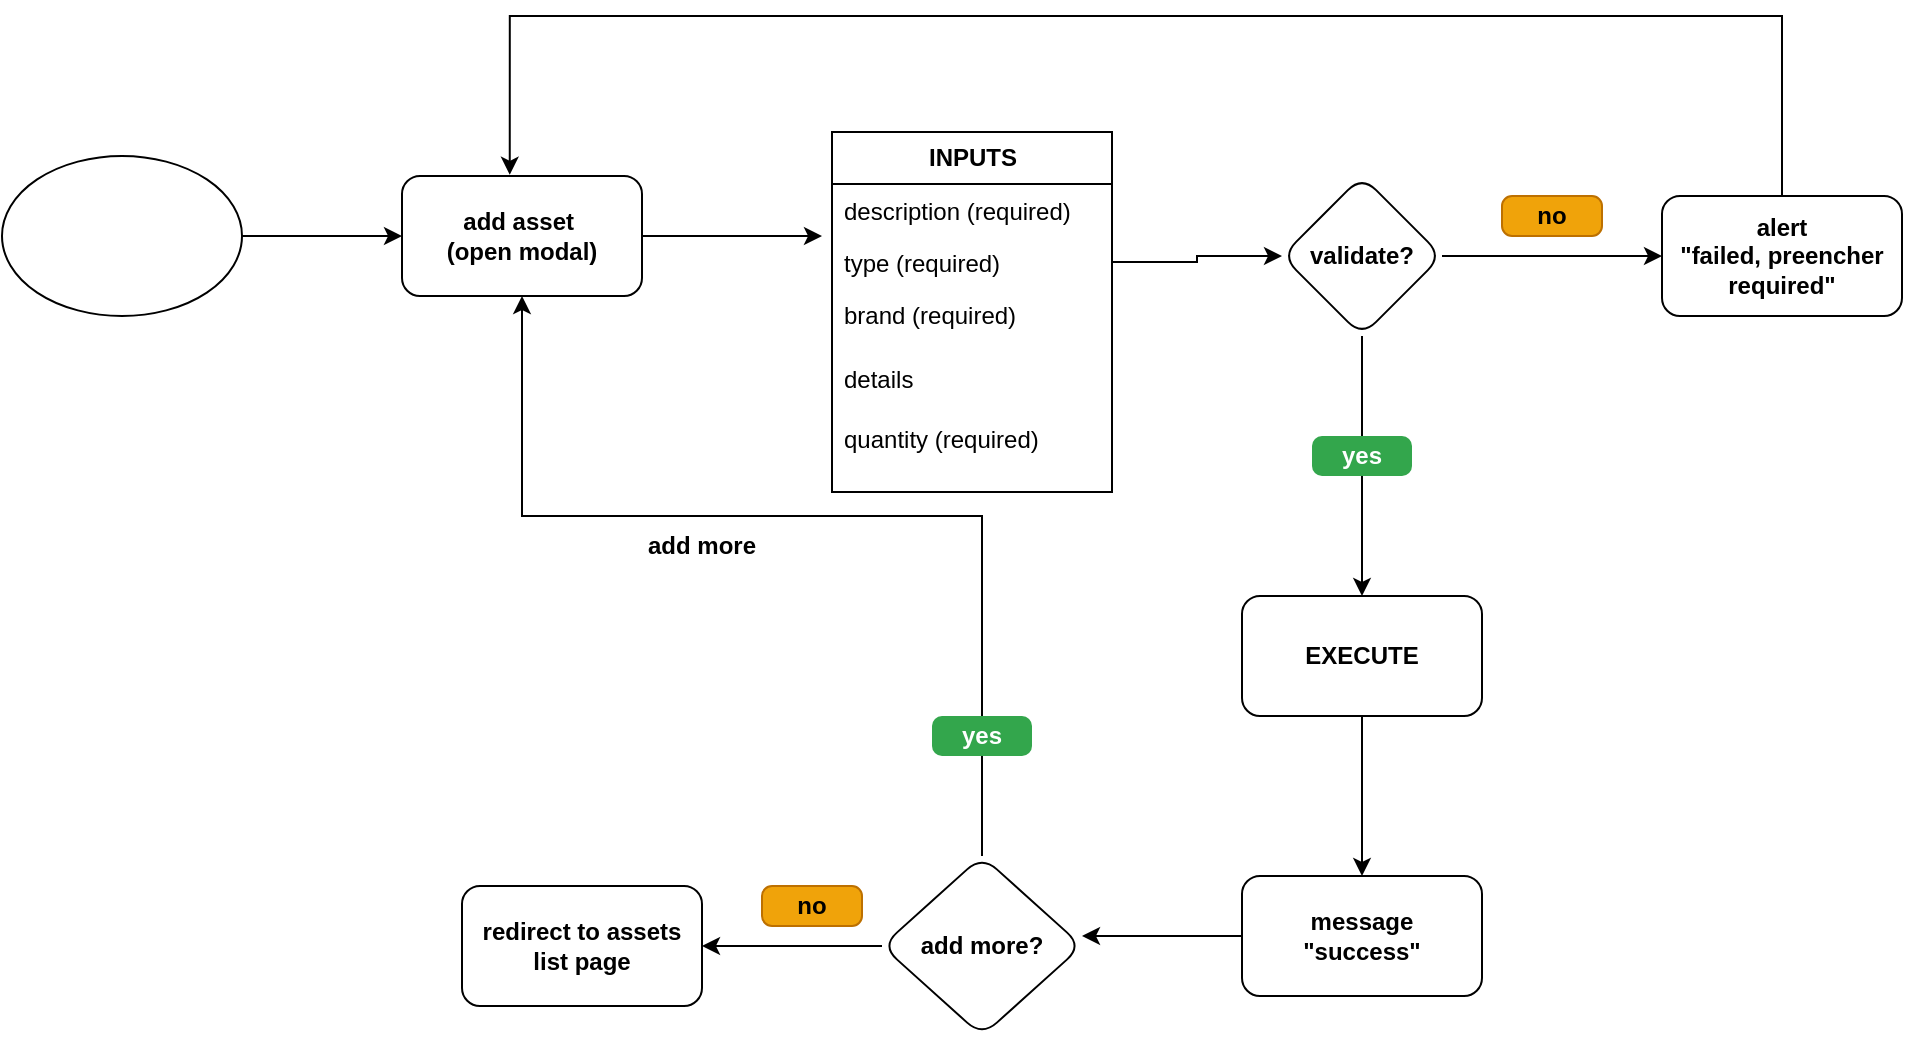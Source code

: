 <mxfile version="24.8.3">
  <diagram name="Page-1" id="HiSi8XqSGzYzdJ4KszcU">
    <mxGraphModel dx="983" dy="1349" grid="1" gridSize="10" guides="1" tooltips="1" connect="1" arrows="1" fold="1" page="1" pageScale="1" pageWidth="1169" pageHeight="827" math="0" shadow="0">
      <root>
        <mxCell id="0" />
        <mxCell id="1" parent="0" />
        <mxCell id="mnVkWZaKi6S8da9fVPBb-11" value="" style="edgeStyle=orthogonalEdgeStyle;rounded=0;orthogonalLoop=1;jettySize=auto;html=1;" parent="1" source="mnVkWZaKi6S8da9fVPBb-1" target="mnVkWZaKi6S8da9fVPBb-10" edge="1">
          <mxGeometry relative="1" as="geometry" />
        </mxCell>
        <mxCell id="mnVkWZaKi6S8da9fVPBb-1" value="" style="ellipse;whiteSpace=wrap;html=1;" parent="1" vertex="1">
          <mxGeometry x="30" y="30" width="120" height="80" as="geometry" />
        </mxCell>
        <mxCell id="mnVkWZaKi6S8da9fVPBb-6" value="INPUTS" style="swimlane;fontStyle=1;childLayout=stackLayout;horizontal=1;startSize=26;fillColor=none;horizontalStack=0;resizeParent=1;resizeParentMax=0;resizeLast=0;collapsible=1;marginBottom=0;html=1;" parent="1" vertex="1">
          <mxGeometry x="445" y="18" width="140" height="180" as="geometry" />
        </mxCell>
        <mxCell id="mnVkWZaKi6S8da9fVPBb-7" value="description (required)" style="text;strokeColor=none;fillColor=none;align=left;verticalAlign=top;spacingLeft=4;spacingRight=4;overflow=hidden;rotatable=0;points=[[0,0.5],[1,0.5]];portConstraint=eastwest;whiteSpace=wrap;html=1;" parent="mnVkWZaKi6S8da9fVPBb-6" vertex="1">
          <mxGeometry y="26" width="140" height="26" as="geometry" />
        </mxCell>
        <mxCell id="mnVkWZaKi6S8da9fVPBb-8" value="type (required)" style="text;strokeColor=none;fillColor=none;align=left;verticalAlign=top;spacingLeft=4;spacingRight=4;overflow=hidden;rotatable=0;points=[[0,0.5],[1,0.5]];portConstraint=eastwest;whiteSpace=wrap;html=1;" parent="mnVkWZaKi6S8da9fVPBb-6" vertex="1">
          <mxGeometry y="52" width="140" height="26" as="geometry" />
        </mxCell>
        <mxCell id="mnVkWZaKi6S8da9fVPBb-9" value="brand (required)" style="text;strokeColor=none;fillColor=none;align=left;verticalAlign=top;spacingLeft=4;spacingRight=4;overflow=hidden;rotatable=0;points=[[0,0.5],[1,0.5]];portConstraint=eastwest;whiteSpace=wrap;html=1;" parent="mnVkWZaKi6S8da9fVPBb-6" vertex="1">
          <mxGeometry y="78" width="140" height="32" as="geometry" />
        </mxCell>
        <mxCell id="mnVkWZaKi6S8da9fVPBb-13" value="details" style="text;strokeColor=none;fillColor=none;align=left;verticalAlign=top;spacingLeft=4;spacingRight=4;overflow=hidden;rotatable=0;points=[[0,0.5],[1,0.5]];portConstraint=eastwest;whiteSpace=wrap;html=1;" parent="mnVkWZaKi6S8da9fVPBb-6" vertex="1">
          <mxGeometry y="110" width="140" height="70" as="geometry" />
        </mxCell>
        <mxCell id="mnVkWZaKi6S8da9fVPBb-12" value="" style="edgeStyle=orthogonalEdgeStyle;rounded=0;orthogonalLoop=1;jettySize=auto;html=1;" parent="1" source="mnVkWZaKi6S8da9fVPBb-10" edge="1">
          <mxGeometry relative="1" as="geometry">
            <mxPoint x="440" y="70" as="targetPoint" />
          </mxGeometry>
        </mxCell>
        <mxCell id="mnVkWZaKi6S8da9fVPBb-10" value="add asset&amp;nbsp;&lt;br&gt;(open modal)" style="rounded=1;whiteSpace=wrap;html=1;fontStyle=1" parent="1" vertex="1">
          <mxGeometry x="230" y="40" width="120" height="60" as="geometry" />
        </mxCell>
        <mxCell id="mnVkWZaKi6S8da9fVPBb-20" value="" style="edgeStyle=orthogonalEdgeStyle;rounded=0;orthogonalLoop=1;jettySize=auto;html=1;" parent="1" source="mnVkWZaKi6S8da9fVPBb-16" target="mnVkWZaKi6S8da9fVPBb-19" edge="1">
          <mxGeometry relative="1" as="geometry">
            <mxPoint x="800" y="80.0" as="sourcePoint" />
          </mxGeometry>
        </mxCell>
        <mxCell id="mnVkWZaKi6S8da9fVPBb-23" style="edgeStyle=orthogonalEdgeStyle;rounded=0;orthogonalLoop=1;jettySize=auto;html=1;entryX=0.5;entryY=0;entryDx=0;entryDy=0;" parent="1" source="mnVkWZaKi6S8da9fVPBb-16" target="mnVkWZaKi6S8da9fVPBb-24" edge="1">
          <mxGeometry relative="1" as="geometry">
            <mxPoint x="710" y="180" as="targetPoint" />
          </mxGeometry>
        </mxCell>
        <mxCell id="mnVkWZaKi6S8da9fVPBb-16" value="validate?" style="rhombus;whiteSpace=wrap;html=1;rounded=1;fontStyle=1" parent="1" vertex="1">
          <mxGeometry x="670" y="40" width="80" height="80" as="geometry" />
        </mxCell>
        <mxCell id="mnVkWZaKi6S8da9fVPBb-18" style="edgeStyle=orthogonalEdgeStyle;rounded=0;orthogonalLoop=1;jettySize=auto;html=1;" parent="1" source="mnVkWZaKi6S8da9fVPBb-8" target="mnVkWZaKi6S8da9fVPBb-16" edge="1">
          <mxGeometry relative="1" as="geometry" />
        </mxCell>
        <mxCell id="mnVkWZaKi6S8da9fVPBb-19" value="alert&lt;br&gt;&quot;failed, preencher required&quot;" style="whiteSpace=wrap;html=1;rounded=1;fontStyle=1" parent="1" vertex="1">
          <mxGeometry x="860" y="50" width="120" height="60" as="geometry" />
        </mxCell>
        <mxCell id="mnVkWZaKi6S8da9fVPBb-21" value="no" style="html=1;shadow=0;dashed=0;shape=mxgraph.bootstrap.rrect;rSize=5;strokeColor=#BD7000;strokeWidth=1;fillColor=#f0a30a;fontColor=#000000;whiteSpace=wrap;align=center;verticalAlign=middle;spacingLeft=0;fontStyle=1;fontSize=12;spacing=5;" parent="1" vertex="1">
          <mxGeometry x="780" y="50" width="50" height="20" as="geometry" />
        </mxCell>
        <mxCell id="mnVkWZaKi6S8da9fVPBb-22" value="yes" style="html=1;shadow=0;dashed=0;shape=mxgraph.bootstrap.rrect;rSize=5;strokeColor=none;strokeWidth=1;fillColor=#33A64C;fontColor=#FFFFFF;whiteSpace=wrap;align=center;verticalAlign=middle;spacingLeft=0;fontStyle=1;fontSize=12;spacing=5;" parent="1" vertex="1">
          <mxGeometry x="685" y="170" width="50" height="20" as="geometry" />
        </mxCell>
        <mxCell id="mnVkWZaKi6S8da9fVPBb-27" value="" style="edgeStyle=orthogonalEdgeStyle;rounded=0;orthogonalLoop=1;jettySize=auto;html=1;" parent="1" source="mnVkWZaKi6S8da9fVPBb-24" target="mnVkWZaKi6S8da9fVPBb-26" edge="1">
          <mxGeometry relative="1" as="geometry" />
        </mxCell>
        <mxCell id="mnVkWZaKi6S8da9fVPBb-24" value="EXECUTE" style="whiteSpace=wrap;html=1;rounded=1;fontStyle=1" parent="1" vertex="1">
          <mxGeometry x="650" y="250" width="120" height="60" as="geometry" />
        </mxCell>
        <mxCell id="mnVkWZaKi6S8da9fVPBb-25" style="edgeStyle=orthogonalEdgeStyle;rounded=0;orthogonalLoop=1;jettySize=auto;html=1;entryX=0.449;entryY=-0.01;entryDx=0;entryDy=0;entryPerimeter=0;" parent="1" source="mnVkWZaKi6S8da9fVPBb-19" target="mnVkWZaKi6S8da9fVPBb-10" edge="1">
          <mxGeometry relative="1" as="geometry">
            <Array as="points">
              <mxPoint x="920" y="-40" />
              <mxPoint x="284" y="-40" />
            </Array>
          </mxGeometry>
        </mxCell>
        <mxCell id="mnVkWZaKi6S8da9fVPBb-29" value="" style="edgeStyle=orthogonalEdgeStyle;rounded=0;orthogonalLoop=1;jettySize=auto;html=1;" parent="1" source="mnVkWZaKi6S8da9fVPBb-26" edge="1">
          <mxGeometry relative="1" as="geometry">
            <mxPoint x="570" y="420" as="targetPoint" />
          </mxGeometry>
        </mxCell>
        <mxCell id="mnVkWZaKi6S8da9fVPBb-26" value="message&lt;br&gt;&quot;success&quot;" style="whiteSpace=wrap;html=1;rounded=1;fontStyle=1" parent="1" vertex="1">
          <mxGeometry x="650" y="390" width="120" height="60" as="geometry" />
        </mxCell>
        <mxCell id="mnVkWZaKi6S8da9fVPBb-32" value="" style="edgeStyle=orthogonalEdgeStyle;rounded=0;orthogonalLoop=1;jettySize=auto;html=1;" parent="1" source="mnVkWZaKi6S8da9fVPBb-30" target="mnVkWZaKi6S8da9fVPBb-31" edge="1">
          <mxGeometry relative="1" as="geometry" />
        </mxCell>
        <mxCell id="mnVkWZaKi6S8da9fVPBb-35" style="edgeStyle=orthogonalEdgeStyle;rounded=0;orthogonalLoop=1;jettySize=auto;html=1;" parent="1" source="mnVkWZaKi6S8da9fVPBb-30" target="mnVkWZaKi6S8da9fVPBb-10" edge="1">
          <mxGeometry relative="1" as="geometry">
            <Array as="points">
              <mxPoint x="520" y="210" />
              <mxPoint x="290" y="210" />
            </Array>
          </mxGeometry>
        </mxCell>
        <mxCell id="mnVkWZaKi6S8da9fVPBb-30" value="add more?" style="rhombus;whiteSpace=wrap;html=1;rounded=1;fontStyle=1" parent="1" vertex="1">
          <mxGeometry x="470" y="380" width="100" height="90" as="geometry" />
        </mxCell>
        <mxCell id="mnVkWZaKi6S8da9fVPBb-31" value="redirect to assets list page" style="whiteSpace=wrap;html=1;rounded=1;fontStyle=1;" parent="1" vertex="1">
          <mxGeometry x="260" y="395" width="120" height="60" as="geometry" />
        </mxCell>
        <mxCell id="mnVkWZaKi6S8da9fVPBb-33" value="yes" style="html=1;shadow=0;dashed=0;shape=mxgraph.bootstrap.rrect;rSize=5;strokeColor=none;strokeWidth=1;fillColor=#33A64C;fontColor=#FFFFFF;whiteSpace=wrap;align=center;verticalAlign=middle;spacingLeft=0;fontStyle=1;fontSize=12;spacing=5;" parent="1" vertex="1">
          <mxGeometry x="495" y="310" width="50" height="20" as="geometry" />
        </mxCell>
        <mxCell id="mnVkWZaKi6S8da9fVPBb-34" value="no" style="html=1;shadow=0;dashed=0;shape=mxgraph.bootstrap.rrect;rSize=5;strokeColor=#BD7000;strokeWidth=1;fillColor=#f0a30a;fontColor=#000000;whiteSpace=wrap;align=center;verticalAlign=middle;spacingLeft=0;fontStyle=1;fontSize=12;spacing=5;" parent="1" vertex="1">
          <mxGeometry x="410" y="395" width="50" height="20" as="geometry" />
        </mxCell>
        <mxCell id="mnVkWZaKi6S8da9fVPBb-36" value="add more" style="text;html=1;align=center;verticalAlign=middle;whiteSpace=wrap;rounded=0;fontStyle=1" parent="1" vertex="1">
          <mxGeometry x="350" y="210" width="60" height="30" as="geometry" />
        </mxCell>
        <mxCell id="Bl7AD9S3it3SRW30Q1u6-1" value="quantity (required)" style="text;strokeColor=none;fillColor=none;align=left;verticalAlign=top;spacingLeft=4;spacingRight=4;overflow=hidden;rotatable=0;points=[[0,0.5],[1,0.5]];portConstraint=eastwest;whiteSpace=wrap;html=1;" vertex="1" parent="1">
          <mxGeometry x="445" y="158" width="140" height="30" as="geometry" />
        </mxCell>
      </root>
    </mxGraphModel>
  </diagram>
</mxfile>
